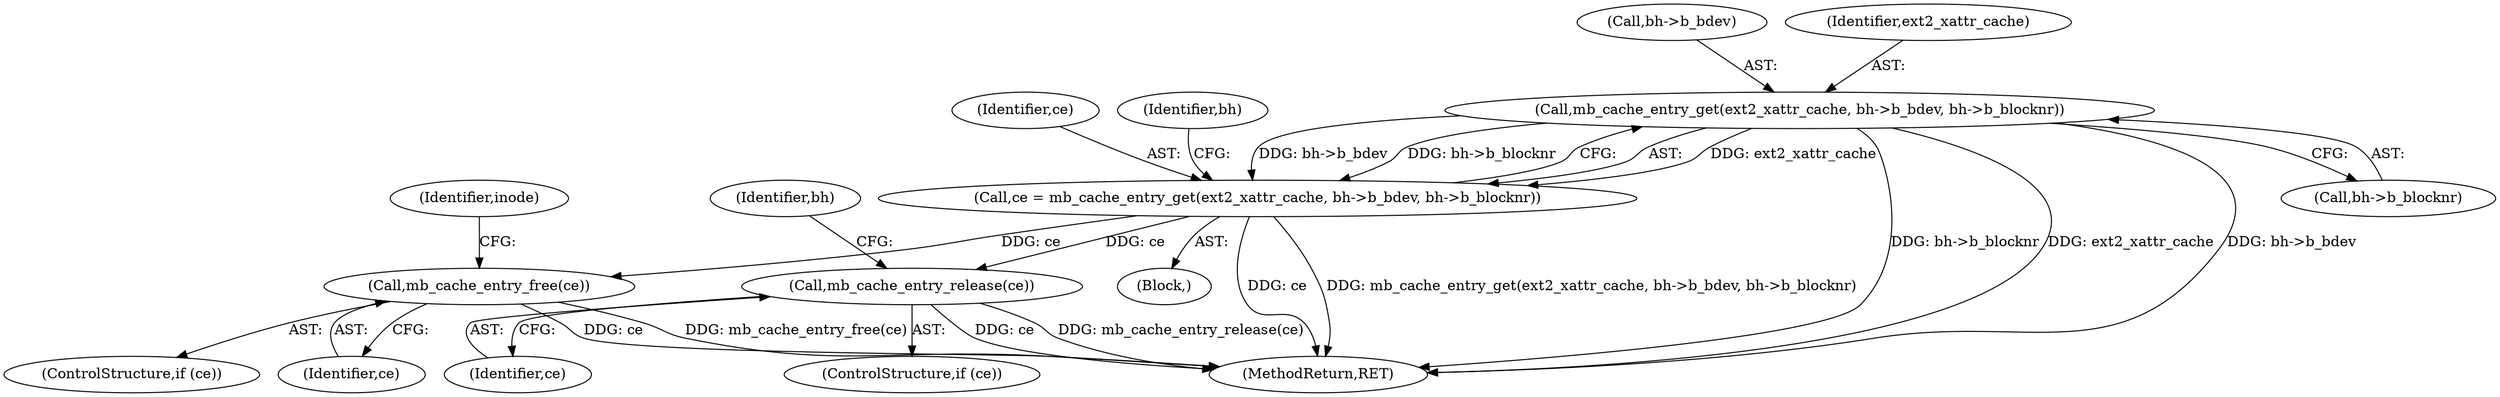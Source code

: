 digraph "1_linux_be0726d33cb8f411945884664924bed3cb8c70ee_6@del" {
"1000190" [label="(Call,mb_cache_entry_get(ext2_xattr_cache, bh->b_bdev, bh->b_blocknr))"];
"1000188" [label="(Call,ce = mb_cache_entry_get(ext2_xattr_cache, bh->b_bdev, bh->b_blocknr))"];
"1000211" [label="(Call,mb_cache_entry_free(ce))"];
"1000238" [label="(Call,mb_cache_entry_release(ce))"];
"1000209" [label="(ControlStructure,if (ce))"];
"1000241" [label="(Identifier,bh)"];
"1000192" [label="(Call,bh->b_bdev)"];
"1000239" [label="(Identifier,ce)"];
"1000190" [label="(Call,mb_cache_entry_get(ext2_xattr_cache, bh->b_bdev, bh->b_blocknr))"];
"1000188" [label="(Call,ce = mb_cache_entry_get(ext2_xattr_cache, bh->b_bdev, bh->b_blocknr))"];
"1000275" [label="(MethodReturn,RET)"];
"1000102" [label="(Block,)"];
"1000191" [label="(Identifier,ext2_xattr_cache)"];
"1000189" [label="(Identifier,ce)"];
"1000214" [label="(Identifier,inode)"];
"1000199" [label="(Identifier,bh)"];
"1000212" [label="(Identifier,ce)"];
"1000236" [label="(ControlStructure,if (ce))"];
"1000211" [label="(Call,mb_cache_entry_free(ce))"];
"1000195" [label="(Call,bh->b_blocknr)"];
"1000238" [label="(Call,mb_cache_entry_release(ce))"];
"1000190" -> "1000188"  [label="AST: "];
"1000190" -> "1000195"  [label="CFG: "];
"1000191" -> "1000190"  [label="AST: "];
"1000192" -> "1000190"  [label="AST: "];
"1000195" -> "1000190"  [label="AST: "];
"1000188" -> "1000190"  [label="CFG: "];
"1000190" -> "1000275"  [label="DDG: bh->b_blocknr"];
"1000190" -> "1000275"  [label="DDG: ext2_xattr_cache"];
"1000190" -> "1000275"  [label="DDG: bh->b_bdev"];
"1000190" -> "1000188"  [label="DDG: ext2_xattr_cache"];
"1000190" -> "1000188"  [label="DDG: bh->b_bdev"];
"1000190" -> "1000188"  [label="DDG: bh->b_blocknr"];
"1000188" -> "1000102"  [label="AST: "];
"1000189" -> "1000188"  [label="AST: "];
"1000199" -> "1000188"  [label="CFG: "];
"1000188" -> "1000275"  [label="DDG: mb_cache_entry_get(ext2_xattr_cache, bh->b_bdev, bh->b_blocknr)"];
"1000188" -> "1000275"  [label="DDG: ce"];
"1000188" -> "1000211"  [label="DDG: ce"];
"1000188" -> "1000238"  [label="DDG: ce"];
"1000211" -> "1000209"  [label="AST: "];
"1000211" -> "1000212"  [label="CFG: "];
"1000212" -> "1000211"  [label="AST: "];
"1000214" -> "1000211"  [label="CFG: "];
"1000211" -> "1000275"  [label="DDG: ce"];
"1000211" -> "1000275"  [label="DDG: mb_cache_entry_free(ce)"];
"1000238" -> "1000236"  [label="AST: "];
"1000238" -> "1000239"  [label="CFG: "];
"1000239" -> "1000238"  [label="AST: "];
"1000241" -> "1000238"  [label="CFG: "];
"1000238" -> "1000275"  [label="DDG: ce"];
"1000238" -> "1000275"  [label="DDG: mb_cache_entry_release(ce)"];
}
